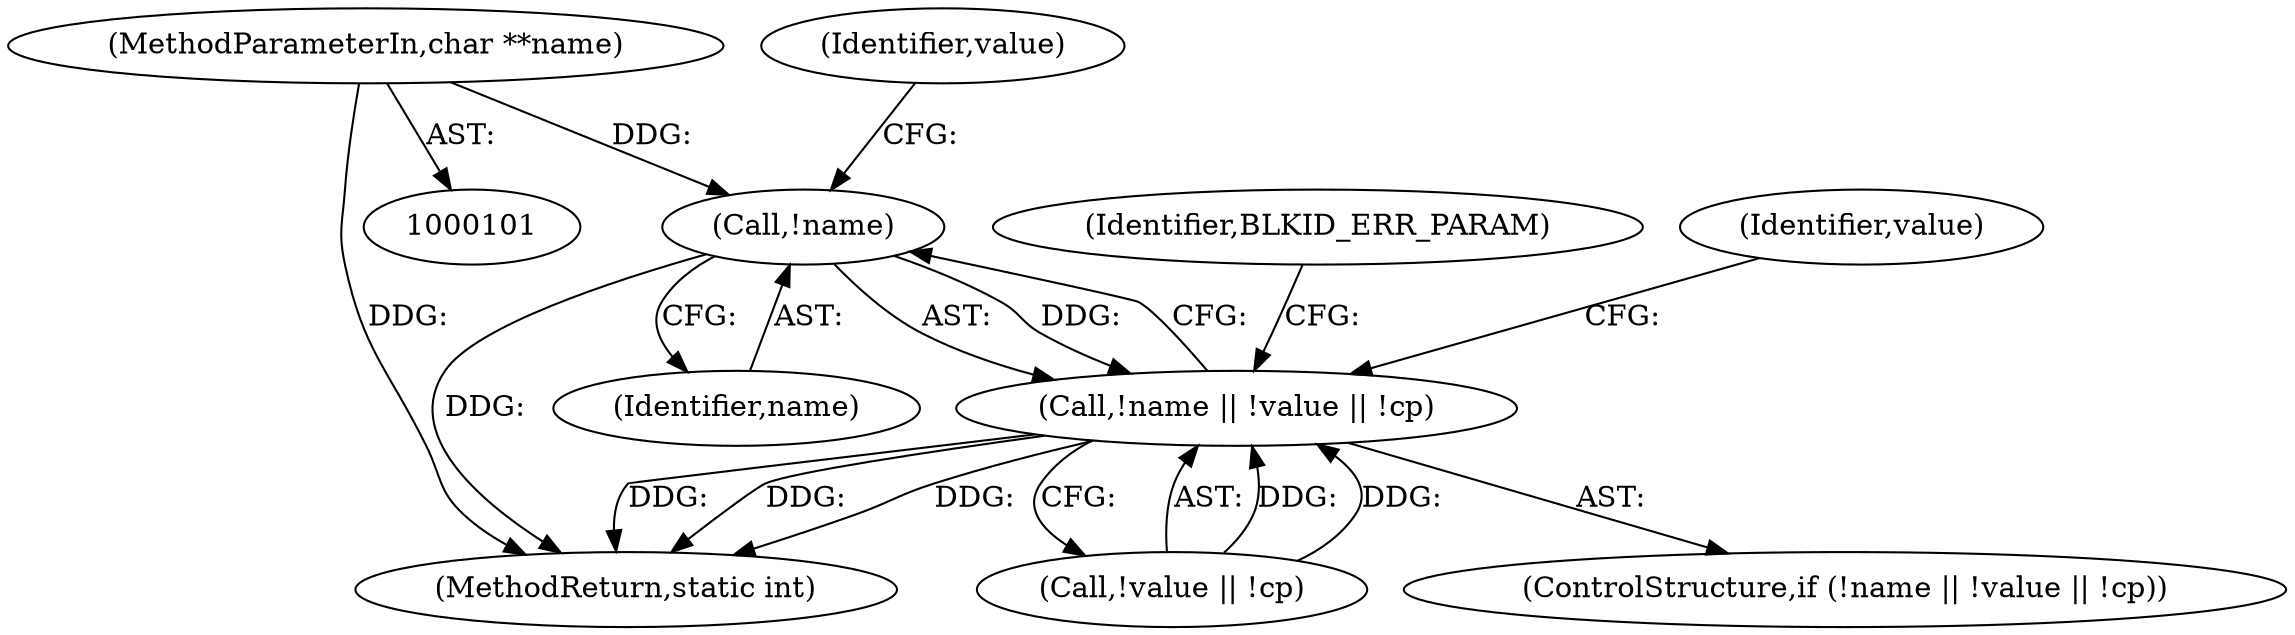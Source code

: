 digraph "0_util-linux_89e90ae7b2826110ea28c1c0eb8e7c56c3907bdc@pointer" {
"1000109" [label="(Call,!name)"];
"1000102" [label="(MethodParameterIn,char **name)"];
"1000108" [label="(Call,!name || !value || !cp)"];
"1000109" [label="(Call,!name)"];
"1000102" [label="(MethodParameterIn,char **name)"];
"1000253" [label="(MethodReturn,static int)"];
"1000118" [label="(Identifier,BLKID_ERR_PARAM)"];
"1000110" [label="(Identifier,name)"];
"1000111" [label="(Call,!value || !cp)"];
"1000113" [label="(Identifier,value)"];
"1000123" [label="(Identifier,value)"];
"1000108" [label="(Call,!name || !value || !cp)"];
"1000107" [label="(ControlStructure,if (!name || !value || !cp))"];
"1000109" -> "1000108"  [label="AST: "];
"1000109" -> "1000110"  [label="CFG: "];
"1000110" -> "1000109"  [label="AST: "];
"1000113" -> "1000109"  [label="CFG: "];
"1000108" -> "1000109"  [label="CFG: "];
"1000109" -> "1000253"  [label="DDG: "];
"1000109" -> "1000108"  [label="DDG: "];
"1000102" -> "1000109"  [label="DDG: "];
"1000102" -> "1000101"  [label="AST: "];
"1000102" -> "1000253"  [label="DDG: "];
"1000108" -> "1000107"  [label="AST: "];
"1000108" -> "1000111"  [label="CFG: "];
"1000111" -> "1000108"  [label="AST: "];
"1000118" -> "1000108"  [label="CFG: "];
"1000123" -> "1000108"  [label="CFG: "];
"1000108" -> "1000253"  [label="DDG: "];
"1000108" -> "1000253"  [label="DDG: "];
"1000108" -> "1000253"  [label="DDG: "];
"1000111" -> "1000108"  [label="DDG: "];
"1000111" -> "1000108"  [label="DDG: "];
}
